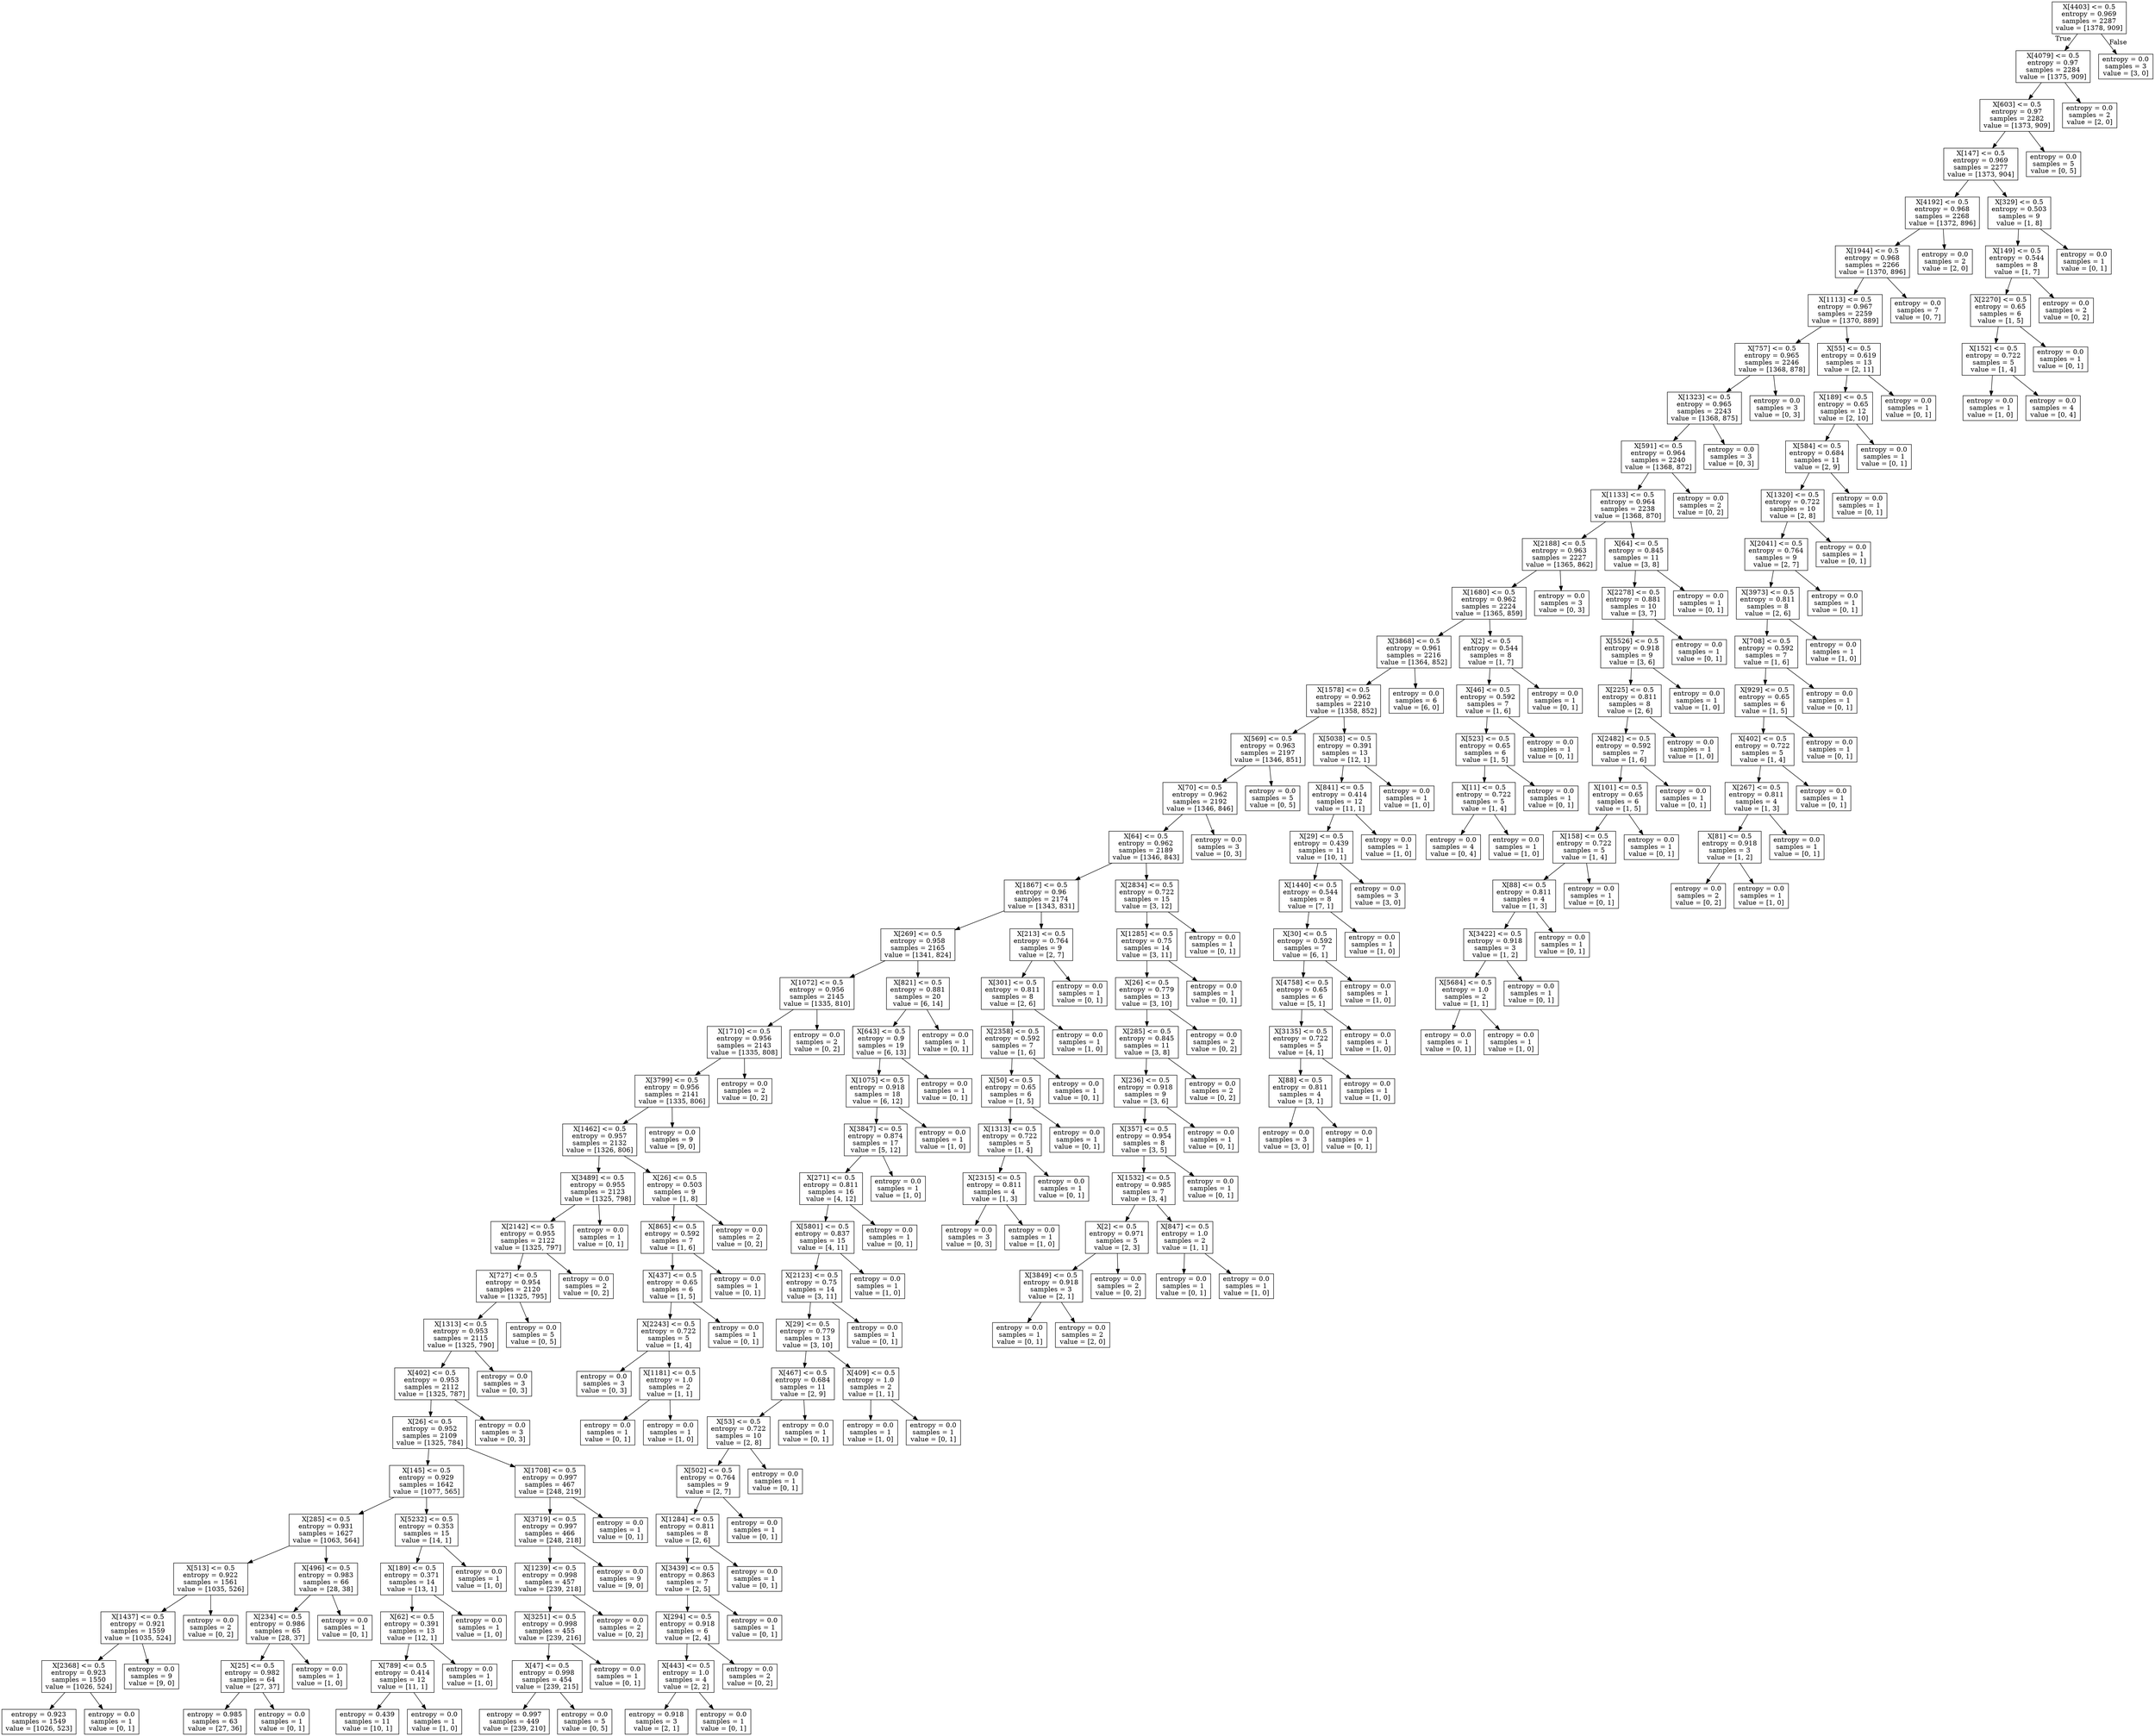 digraph Tree {
node [shape=box] ;
0 [label="X[4403] <= 0.5\nentropy = 0.969\nsamples = 2287\nvalue = [1378, 909]"] ;
1 [label="X[4079] <= 0.5\nentropy = 0.97\nsamples = 2284\nvalue = [1375, 909]"] ;
0 -> 1 [labeldistance=2.5, labelangle=45, headlabel="True"] ;
2 [label="X[603] <= 0.5\nentropy = 0.97\nsamples = 2282\nvalue = [1373, 909]"] ;
1 -> 2 ;
3 [label="X[147] <= 0.5\nentropy = 0.969\nsamples = 2277\nvalue = [1373, 904]"] ;
2 -> 3 ;
4 [label="X[4192] <= 0.5\nentropy = 0.968\nsamples = 2268\nvalue = [1372, 896]"] ;
3 -> 4 ;
5 [label="X[1944] <= 0.5\nentropy = 0.968\nsamples = 2266\nvalue = [1370, 896]"] ;
4 -> 5 ;
6 [label="X[1113] <= 0.5\nentropy = 0.967\nsamples = 2259\nvalue = [1370, 889]"] ;
5 -> 6 ;
7 [label="X[757] <= 0.5\nentropy = 0.965\nsamples = 2246\nvalue = [1368, 878]"] ;
6 -> 7 ;
8 [label="X[1323] <= 0.5\nentropy = 0.965\nsamples = 2243\nvalue = [1368, 875]"] ;
7 -> 8 ;
9 [label="X[591] <= 0.5\nentropy = 0.964\nsamples = 2240\nvalue = [1368, 872]"] ;
8 -> 9 ;
10 [label="X[1133] <= 0.5\nentropy = 0.964\nsamples = 2238\nvalue = [1368, 870]"] ;
9 -> 10 ;
11 [label="X[2188] <= 0.5\nentropy = 0.963\nsamples = 2227\nvalue = [1365, 862]"] ;
10 -> 11 ;
12 [label="X[1680] <= 0.5\nentropy = 0.962\nsamples = 2224\nvalue = [1365, 859]"] ;
11 -> 12 ;
13 [label="X[3868] <= 0.5\nentropy = 0.961\nsamples = 2216\nvalue = [1364, 852]"] ;
12 -> 13 ;
14 [label="X[1578] <= 0.5\nentropy = 0.962\nsamples = 2210\nvalue = [1358, 852]"] ;
13 -> 14 ;
15 [label="X[569] <= 0.5\nentropy = 0.963\nsamples = 2197\nvalue = [1346, 851]"] ;
14 -> 15 ;
16 [label="X[70] <= 0.5\nentropy = 0.962\nsamples = 2192\nvalue = [1346, 846]"] ;
15 -> 16 ;
17 [label="X[64] <= 0.5\nentropy = 0.962\nsamples = 2189\nvalue = [1346, 843]"] ;
16 -> 17 ;
18 [label="X[1867] <= 0.5\nentropy = 0.96\nsamples = 2174\nvalue = [1343, 831]"] ;
17 -> 18 ;
19 [label="X[269] <= 0.5\nentropy = 0.958\nsamples = 2165\nvalue = [1341, 824]"] ;
18 -> 19 ;
20 [label="X[1072] <= 0.5\nentropy = 0.956\nsamples = 2145\nvalue = [1335, 810]"] ;
19 -> 20 ;
21 [label="X[1710] <= 0.5\nentropy = 0.956\nsamples = 2143\nvalue = [1335, 808]"] ;
20 -> 21 ;
22 [label="X[3799] <= 0.5\nentropy = 0.956\nsamples = 2141\nvalue = [1335, 806]"] ;
21 -> 22 ;
23 [label="X[1462] <= 0.5\nentropy = 0.957\nsamples = 2132\nvalue = [1326, 806]"] ;
22 -> 23 ;
24 [label="X[3489] <= 0.5\nentropy = 0.955\nsamples = 2123\nvalue = [1325, 798]"] ;
23 -> 24 ;
25 [label="X[2142] <= 0.5\nentropy = 0.955\nsamples = 2122\nvalue = [1325, 797]"] ;
24 -> 25 ;
26 [label="X[727] <= 0.5\nentropy = 0.954\nsamples = 2120\nvalue = [1325, 795]"] ;
25 -> 26 ;
27 [label="X[1313] <= 0.5\nentropy = 0.953\nsamples = 2115\nvalue = [1325, 790]"] ;
26 -> 27 ;
28 [label="X[402] <= 0.5\nentropy = 0.953\nsamples = 2112\nvalue = [1325, 787]"] ;
27 -> 28 ;
29 [label="X[26] <= 0.5\nentropy = 0.952\nsamples = 2109\nvalue = [1325, 784]"] ;
28 -> 29 ;
30 [label="X[145] <= 0.5\nentropy = 0.929\nsamples = 1642\nvalue = [1077, 565]"] ;
29 -> 30 ;
31 [label="X[285] <= 0.5\nentropy = 0.931\nsamples = 1627\nvalue = [1063, 564]"] ;
30 -> 31 ;
32 [label="X[513] <= 0.5\nentropy = 0.922\nsamples = 1561\nvalue = [1035, 526]"] ;
31 -> 32 ;
33 [label="X[1437] <= 0.5\nentropy = 0.921\nsamples = 1559\nvalue = [1035, 524]"] ;
32 -> 33 ;
34 [label="X[2368] <= 0.5\nentropy = 0.923\nsamples = 1550\nvalue = [1026, 524]"] ;
33 -> 34 ;
35 [label="entropy = 0.923\nsamples = 1549\nvalue = [1026, 523]"] ;
34 -> 35 ;
36 [label="entropy = 0.0\nsamples = 1\nvalue = [0, 1]"] ;
34 -> 36 ;
37 [label="entropy = 0.0\nsamples = 9\nvalue = [9, 0]"] ;
33 -> 37 ;
38 [label="entropy = 0.0\nsamples = 2\nvalue = [0, 2]"] ;
32 -> 38 ;
39 [label="X[496] <= 0.5\nentropy = 0.983\nsamples = 66\nvalue = [28, 38]"] ;
31 -> 39 ;
40 [label="X[234] <= 0.5\nentropy = 0.986\nsamples = 65\nvalue = [28, 37]"] ;
39 -> 40 ;
41 [label="X[25] <= 0.5\nentropy = 0.982\nsamples = 64\nvalue = [27, 37]"] ;
40 -> 41 ;
42 [label="entropy = 0.985\nsamples = 63\nvalue = [27, 36]"] ;
41 -> 42 ;
43 [label="entropy = 0.0\nsamples = 1\nvalue = [0, 1]"] ;
41 -> 43 ;
44 [label="entropy = 0.0\nsamples = 1\nvalue = [1, 0]"] ;
40 -> 44 ;
45 [label="entropy = 0.0\nsamples = 1\nvalue = [0, 1]"] ;
39 -> 45 ;
46 [label="X[5232] <= 0.5\nentropy = 0.353\nsamples = 15\nvalue = [14, 1]"] ;
30 -> 46 ;
47 [label="X[189] <= 0.5\nentropy = 0.371\nsamples = 14\nvalue = [13, 1]"] ;
46 -> 47 ;
48 [label="X[62] <= 0.5\nentropy = 0.391\nsamples = 13\nvalue = [12, 1]"] ;
47 -> 48 ;
49 [label="X[789] <= 0.5\nentropy = 0.414\nsamples = 12\nvalue = [11, 1]"] ;
48 -> 49 ;
50 [label="entropy = 0.439\nsamples = 11\nvalue = [10, 1]"] ;
49 -> 50 ;
51 [label="entropy = 0.0\nsamples = 1\nvalue = [1, 0]"] ;
49 -> 51 ;
52 [label="entropy = 0.0\nsamples = 1\nvalue = [1, 0]"] ;
48 -> 52 ;
53 [label="entropy = 0.0\nsamples = 1\nvalue = [1, 0]"] ;
47 -> 53 ;
54 [label="entropy = 0.0\nsamples = 1\nvalue = [1, 0]"] ;
46 -> 54 ;
55 [label="X[1708] <= 0.5\nentropy = 0.997\nsamples = 467\nvalue = [248, 219]"] ;
29 -> 55 ;
56 [label="X[3719] <= 0.5\nentropy = 0.997\nsamples = 466\nvalue = [248, 218]"] ;
55 -> 56 ;
57 [label="X[1239] <= 0.5\nentropy = 0.998\nsamples = 457\nvalue = [239, 218]"] ;
56 -> 57 ;
58 [label="X[3251] <= 0.5\nentropy = 0.998\nsamples = 455\nvalue = [239, 216]"] ;
57 -> 58 ;
59 [label="X[47] <= 0.5\nentropy = 0.998\nsamples = 454\nvalue = [239, 215]"] ;
58 -> 59 ;
60 [label="entropy = 0.997\nsamples = 449\nvalue = [239, 210]"] ;
59 -> 60 ;
61 [label="entropy = 0.0\nsamples = 5\nvalue = [0, 5]"] ;
59 -> 61 ;
62 [label="entropy = 0.0\nsamples = 1\nvalue = [0, 1]"] ;
58 -> 62 ;
63 [label="entropy = 0.0\nsamples = 2\nvalue = [0, 2]"] ;
57 -> 63 ;
64 [label="entropy = 0.0\nsamples = 9\nvalue = [9, 0]"] ;
56 -> 64 ;
65 [label="entropy = 0.0\nsamples = 1\nvalue = [0, 1]"] ;
55 -> 65 ;
66 [label="entropy = 0.0\nsamples = 3\nvalue = [0, 3]"] ;
28 -> 66 ;
67 [label="entropy = 0.0\nsamples = 3\nvalue = [0, 3]"] ;
27 -> 67 ;
68 [label="entropy = 0.0\nsamples = 5\nvalue = [0, 5]"] ;
26 -> 68 ;
69 [label="entropy = 0.0\nsamples = 2\nvalue = [0, 2]"] ;
25 -> 69 ;
70 [label="entropy = 0.0\nsamples = 1\nvalue = [0, 1]"] ;
24 -> 70 ;
71 [label="X[26] <= 0.5\nentropy = 0.503\nsamples = 9\nvalue = [1, 8]"] ;
23 -> 71 ;
72 [label="X[865] <= 0.5\nentropy = 0.592\nsamples = 7\nvalue = [1, 6]"] ;
71 -> 72 ;
73 [label="X[437] <= 0.5\nentropy = 0.65\nsamples = 6\nvalue = [1, 5]"] ;
72 -> 73 ;
74 [label="X[2243] <= 0.5\nentropy = 0.722\nsamples = 5\nvalue = [1, 4]"] ;
73 -> 74 ;
75 [label="entropy = 0.0\nsamples = 3\nvalue = [0, 3]"] ;
74 -> 75 ;
76 [label="X[1181] <= 0.5\nentropy = 1.0\nsamples = 2\nvalue = [1, 1]"] ;
74 -> 76 ;
77 [label="entropy = 0.0\nsamples = 1\nvalue = [0, 1]"] ;
76 -> 77 ;
78 [label="entropy = 0.0\nsamples = 1\nvalue = [1, 0]"] ;
76 -> 78 ;
79 [label="entropy = 0.0\nsamples = 1\nvalue = [0, 1]"] ;
73 -> 79 ;
80 [label="entropy = 0.0\nsamples = 1\nvalue = [0, 1]"] ;
72 -> 80 ;
81 [label="entropy = 0.0\nsamples = 2\nvalue = [0, 2]"] ;
71 -> 81 ;
82 [label="entropy = 0.0\nsamples = 9\nvalue = [9, 0]"] ;
22 -> 82 ;
83 [label="entropy = 0.0\nsamples = 2\nvalue = [0, 2]"] ;
21 -> 83 ;
84 [label="entropy = 0.0\nsamples = 2\nvalue = [0, 2]"] ;
20 -> 84 ;
85 [label="X[821] <= 0.5\nentropy = 0.881\nsamples = 20\nvalue = [6, 14]"] ;
19 -> 85 ;
86 [label="X[643] <= 0.5\nentropy = 0.9\nsamples = 19\nvalue = [6, 13]"] ;
85 -> 86 ;
87 [label="X[1075] <= 0.5\nentropy = 0.918\nsamples = 18\nvalue = [6, 12]"] ;
86 -> 87 ;
88 [label="X[3847] <= 0.5\nentropy = 0.874\nsamples = 17\nvalue = [5, 12]"] ;
87 -> 88 ;
89 [label="X[271] <= 0.5\nentropy = 0.811\nsamples = 16\nvalue = [4, 12]"] ;
88 -> 89 ;
90 [label="X[5801] <= 0.5\nentropy = 0.837\nsamples = 15\nvalue = [4, 11]"] ;
89 -> 90 ;
91 [label="X[2123] <= 0.5\nentropy = 0.75\nsamples = 14\nvalue = [3, 11]"] ;
90 -> 91 ;
92 [label="X[29] <= 0.5\nentropy = 0.779\nsamples = 13\nvalue = [3, 10]"] ;
91 -> 92 ;
93 [label="X[467] <= 0.5\nentropy = 0.684\nsamples = 11\nvalue = [2, 9]"] ;
92 -> 93 ;
94 [label="X[53] <= 0.5\nentropy = 0.722\nsamples = 10\nvalue = [2, 8]"] ;
93 -> 94 ;
95 [label="X[502] <= 0.5\nentropy = 0.764\nsamples = 9\nvalue = [2, 7]"] ;
94 -> 95 ;
96 [label="X[1284] <= 0.5\nentropy = 0.811\nsamples = 8\nvalue = [2, 6]"] ;
95 -> 96 ;
97 [label="X[3439] <= 0.5\nentropy = 0.863\nsamples = 7\nvalue = [2, 5]"] ;
96 -> 97 ;
98 [label="X[294] <= 0.5\nentropy = 0.918\nsamples = 6\nvalue = [2, 4]"] ;
97 -> 98 ;
99 [label="X[443] <= 0.5\nentropy = 1.0\nsamples = 4\nvalue = [2, 2]"] ;
98 -> 99 ;
100 [label="entropy = 0.918\nsamples = 3\nvalue = [2, 1]"] ;
99 -> 100 ;
101 [label="entropy = 0.0\nsamples = 1\nvalue = [0, 1]"] ;
99 -> 101 ;
102 [label="entropy = 0.0\nsamples = 2\nvalue = [0, 2]"] ;
98 -> 102 ;
103 [label="entropy = 0.0\nsamples = 1\nvalue = [0, 1]"] ;
97 -> 103 ;
104 [label="entropy = 0.0\nsamples = 1\nvalue = [0, 1]"] ;
96 -> 104 ;
105 [label="entropy = 0.0\nsamples = 1\nvalue = [0, 1]"] ;
95 -> 105 ;
106 [label="entropy = 0.0\nsamples = 1\nvalue = [0, 1]"] ;
94 -> 106 ;
107 [label="entropy = 0.0\nsamples = 1\nvalue = [0, 1]"] ;
93 -> 107 ;
108 [label="X[409] <= 0.5\nentropy = 1.0\nsamples = 2\nvalue = [1, 1]"] ;
92 -> 108 ;
109 [label="entropy = 0.0\nsamples = 1\nvalue = [1, 0]"] ;
108 -> 109 ;
110 [label="entropy = 0.0\nsamples = 1\nvalue = [0, 1]"] ;
108 -> 110 ;
111 [label="entropy = 0.0\nsamples = 1\nvalue = [0, 1]"] ;
91 -> 111 ;
112 [label="entropy = 0.0\nsamples = 1\nvalue = [1, 0]"] ;
90 -> 112 ;
113 [label="entropy = 0.0\nsamples = 1\nvalue = [0, 1]"] ;
89 -> 113 ;
114 [label="entropy = 0.0\nsamples = 1\nvalue = [1, 0]"] ;
88 -> 114 ;
115 [label="entropy = 0.0\nsamples = 1\nvalue = [1, 0]"] ;
87 -> 115 ;
116 [label="entropy = 0.0\nsamples = 1\nvalue = [0, 1]"] ;
86 -> 116 ;
117 [label="entropy = 0.0\nsamples = 1\nvalue = [0, 1]"] ;
85 -> 117 ;
118 [label="X[213] <= 0.5\nentropy = 0.764\nsamples = 9\nvalue = [2, 7]"] ;
18 -> 118 ;
119 [label="X[301] <= 0.5\nentropy = 0.811\nsamples = 8\nvalue = [2, 6]"] ;
118 -> 119 ;
120 [label="X[2358] <= 0.5\nentropy = 0.592\nsamples = 7\nvalue = [1, 6]"] ;
119 -> 120 ;
121 [label="X[50] <= 0.5\nentropy = 0.65\nsamples = 6\nvalue = [1, 5]"] ;
120 -> 121 ;
122 [label="X[1313] <= 0.5\nentropy = 0.722\nsamples = 5\nvalue = [1, 4]"] ;
121 -> 122 ;
123 [label="X[2315] <= 0.5\nentropy = 0.811\nsamples = 4\nvalue = [1, 3]"] ;
122 -> 123 ;
124 [label="entropy = 0.0\nsamples = 3\nvalue = [0, 3]"] ;
123 -> 124 ;
125 [label="entropy = 0.0\nsamples = 1\nvalue = [1, 0]"] ;
123 -> 125 ;
126 [label="entropy = 0.0\nsamples = 1\nvalue = [0, 1]"] ;
122 -> 126 ;
127 [label="entropy = 0.0\nsamples = 1\nvalue = [0, 1]"] ;
121 -> 127 ;
128 [label="entropy = 0.0\nsamples = 1\nvalue = [0, 1]"] ;
120 -> 128 ;
129 [label="entropy = 0.0\nsamples = 1\nvalue = [1, 0]"] ;
119 -> 129 ;
130 [label="entropy = 0.0\nsamples = 1\nvalue = [0, 1]"] ;
118 -> 130 ;
131 [label="X[2834] <= 0.5\nentropy = 0.722\nsamples = 15\nvalue = [3, 12]"] ;
17 -> 131 ;
132 [label="X[1285] <= 0.5\nentropy = 0.75\nsamples = 14\nvalue = [3, 11]"] ;
131 -> 132 ;
133 [label="X[26] <= 0.5\nentropy = 0.779\nsamples = 13\nvalue = [3, 10]"] ;
132 -> 133 ;
134 [label="X[285] <= 0.5\nentropy = 0.845\nsamples = 11\nvalue = [3, 8]"] ;
133 -> 134 ;
135 [label="X[236] <= 0.5\nentropy = 0.918\nsamples = 9\nvalue = [3, 6]"] ;
134 -> 135 ;
136 [label="X[357] <= 0.5\nentropy = 0.954\nsamples = 8\nvalue = [3, 5]"] ;
135 -> 136 ;
137 [label="X[1532] <= 0.5\nentropy = 0.985\nsamples = 7\nvalue = [3, 4]"] ;
136 -> 137 ;
138 [label="X[2] <= 0.5\nentropy = 0.971\nsamples = 5\nvalue = [2, 3]"] ;
137 -> 138 ;
139 [label="X[3849] <= 0.5\nentropy = 0.918\nsamples = 3\nvalue = [2, 1]"] ;
138 -> 139 ;
140 [label="entropy = 0.0\nsamples = 1\nvalue = [0, 1]"] ;
139 -> 140 ;
141 [label="entropy = 0.0\nsamples = 2\nvalue = [2, 0]"] ;
139 -> 141 ;
142 [label="entropy = 0.0\nsamples = 2\nvalue = [0, 2]"] ;
138 -> 142 ;
143 [label="X[847] <= 0.5\nentropy = 1.0\nsamples = 2\nvalue = [1, 1]"] ;
137 -> 143 ;
144 [label="entropy = 0.0\nsamples = 1\nvalue = [0, 1]"] ;
143 -> 144 ;
145 [label="entropy = 0.0\nsamples = 1\nvalue = [1, 0]"] ;
143 -> 145 ;
146 [label="entropy = 0.0\nsamples = 1\nvalue = [0, 1]"] ;
136 -> 146 ;
147 [label="entropy = 0.0\nsamples = 1\nvalue = [0, 1]"] ;
135 -> 147 ;
148 [label="entropy = 0.0\nsamples = 2\nvalue = [0, 2]"] ;
134 -> 148 ;
149 [label="entropy = 0.0\nsamples = 2\nvalue = [0, 2]"] ;
133 -> 149 ;
150 [label="entropy = 0.0\nsamples = 1\nvalue = [0, 1]"] ;
132 -> 150 ;
151 [label="entropy = 0.0\nsamples = 1\nvalue = [0, 1]"] ;
131 -> 151 ;
152 [label="entropy = 0.0\nsamples = 3\nvalue = [0, 3]"] ;
16 -> 152 ;
153 [label="entropy = 0.0\nsamples = 5\nvalue = [0, 5]"] ;
15 -> 153 ;
154 [label="X[5038] <= 0.5\nentropy = 0.391\nsamples = 13\nvalue = [12, 1]"] ;
14 -> 154 ;
155 [label="X[841] <= 0.5\nentropy = 0.414\nsamples = 12\nvalue = [11, 1]"] ;
154 -> 155 ;
156 [label="X[29] <= 0.5\nentropy = 0.439\nsamples = 11\nvalue = [10, 1]"] ;
155 -> 156 ;
157 [label="X[1440] <= 0.5\nentropy = 0.544\nsamples = 8\nvalue = [7, 1]"] ;
156 -> 157 ;
158 [label="X[30] <= 0.5\nentropy = 0.592\nsamples = 7\nvalue = [6, 1]"] ;
157 -> 158 ;
159 [label="X[4758] <= 0.5\nentropy = 0.65\nsamples = 6\nvalue = [5, 1]"] ;
158 -> 159 ;
160 [label="X[3135] <= 0.5\nentropy = 0.722\nsamples = 5\nvalue = [4, 1]"] ;
159 -> 160 ;
161 [label="X[88] <= 0.5\nentropy = 0.811\nsamples = 4\nvalue = [3, 1]"] ;
160 -> 161 ;
162 [label="entropy = 0.0\nsamples = 3\nvalue = [3, 0]"] ;
161 -> 162 ;
163 [label="entropy = 0.0\nsamples = 1\nvalue = [0, 1]"] ;
161 -> 163 ;
164 [label="entropy = 0.0\nsamples = 1\nvalue = [1, 0]"] ;
160 -> 164 ;
165 [label="entropy = 0.0\nsamples = 1\nvalue = [1, 0]"] ;
159 -> 165 ;
166 [label="entropy = 0.0\nsamples = 1\nvalue = [1, 0]"] ;
158 -> 166 ;
167 [label="entropy = 0.0\nsamples = 1\nvalue = [1, 0]"] ;
157 -> 167 ;
168 [label="entropy = 0.0\nsamples = 3\nvalue = [3, 0]"] ;
156 -> 168 ;
169 [label="entropy = 0.0\nsamples = 1\nvalue = [1, 0]"] ;
155 -> 169 ;
170 [label="entropy = 0.0\nsamples = 1\nvalue = [1, 0]"] ;
154 -> 170 ;
171 [label="entropy = 0.0\nsamples = 6\nvalue = [6, 0]"] ;
13 -> 171 ;
172 [label="X[2] <= 0.5\nentropy = 0.544\nsamples = 8\nvalue = [1, 7]"] ;
12 -> 172 ;
173 [label="X[46] <= 0.5\nentropy = 0.592\nsamples = 7\nvalue = [1, 6]"] ;
172 -> 173 ;
174 [label="X[523] <= 0.5\nentropy = 0.65\nsamples = 6\nvalue = [1, 5]"] ;
173 -> 174 ;
175 [label="X[11] <= 0.5\nentropy = 0.722\nsamples = 5\nvalue = [1, 4]"] ;
174 -> 175 ;
176 [label="entropy = 0.0\nsamples = 4\nvalue = [0, 4]"] ;
175 -> 176 ;
177 [label="entropy = 0.0\nsamples = 1\nvalue = [1, 0]"] ;
175 -> 177 ;
178 [label="entropy = 0.0\nsamples = 1\nvalue = [0, 1]"] ;
174 -> 178 ;
179 [label="entropy = 0.0\nsamples = 1\nvalue = [0, 1]"] ;
173 -> 179 ;
180 [label="entropy = 0.0\nsamples = 1\nvalue = [0, 1]"] ;
172 -> 180 ;
181 [label="entropy = 0.0\nsamples = 3\nvalue = [0, 3]"] ;
11 -> 181 ;
182 [label="X[64] <= 0.5\nentropy = 0.845\nsamples = 11\nvalue = [3, 8]"] ;
10 -> 182 ;
183 [label="X[2278] <= 0.5\nentropy = 0.881\nsamples = 10\nvalue = [3, 7]"] ;
182 -> 183 ;
184 [label="X[5526] <= 0.5\nentropy = 0.918\nsamples = 9\nvalue = [3, 6]"] ;
183 -> 184 ;
185 [label="X[225] <= 0.5\nentropy = 0.811\nsamples = 8\nvalue = [2, 6]"] ;
184 -> 185 ;
186 [label="X[2482] <= 0.5\nentropy = 0.592\nsamples = 7\nvalue = [1, 6]"] ;
185 -> 186 ;
187 [label="X[101] <= 0.5\nentropy = 0.65\nsamples = 6\nvalue = [1, 5]"] ;
186 -> 187 ;
188 [label="X[158] <= 0.5\nentropy = 0.722\nsamples = 5\nvalue = [1, 4]"] ;
187 -> 188 ;
189 [label="X[88] <= 0.5\nentropy = 0.811\nsamples = 4\nvalue = [1, 3]"] ;
188 -> 189 ;
190 [label="X[3422] <= 0.5\nentropy = 0.918\nsamples = 3\nvalue = [1, 2]"] ;
189 -> 190 ;
191 [label="X[5684] <= 0.5\nentropy = 1.0\nsamples = 2\nvalue = [1, 1]"] ;
190 -> 191 ;
192 [label="entropy = 0.0\nsamples = 1\nvalue = [0, 1]"] ;
191 -> 192 ;
193 [label="entropy = 0.0\nsamples = 1\nvalue = [1, 0]"] ;
191 -> 193 ;
194 [label="entropy = 0.0\nsamples = 1\nvalue = [0, 1]"] ;
190 -> 194 ;
195 [label="entropy = 0.0\nsamples = 1\nvalue = [0, 1]"] ;
189 -> 195 ;
196 [label="entropy = 0.0\nsamples = 1\nvalue = [0, 1]"] ;
188 -> 196 ;
197 [label="entropy = 0.0\nsamples = 1\nvalue = [0, 1]"] ;
187 -> 197 ;
198 [label="entropy = 0.0\nsamples = 1\nvalue = [0, 1]"] ;
186 -> 198 ;
199 [label="entropy = 0.0\nsamples = 1\nvalue = [1, 0]"] ;
185 -> 199 ;
200 [label="entropy = 0.0\nsamples = 1\nvalue = [1, 0]"] ;
184 -> 200 ;
201 [label="entropy = 0.0\nsamples = 1\nvalue = [0, 1]"] ;
183 -> 201 ;
202 [label="entropy = 0.0\nsamples = 1\nvalue = [0, 1]"] ;
182 -> 202 ;
203 [label="entropy = 0.0\nsamples = 2\nvalue = [0, 2]"] ;
9 -> 203 ;
204 [label="entropy = 0.0\nsamples = 3\nvalue = [0, 3]"] ;
8 -> 204 ;
205 [label="entropy = 0.0\nsamples = 3\nvalue = [0, 3]"] ;
7 -> 205 ;
206 [label="X[55] <= 0.5\nentropy = 0.619\nsamples = 13\nvalue = [2, 11]"] ;
6 -> 206 ;
207 [label="X[189] <= 0.5\nentropy = 0.65\nsamples = 12\nvalue = [2, 10]"] ;
206 -> 207 ;
208 [label="X[584] <= 0.5\nentropy = 0.684\nsamples = 11\nvalue = [2, 9]"] ;
207 -> 208 ;
209 [label="X[1320] <= 0.5\nentropy = 0.722\nsamples = 10\nvalue = [2, 8]"] ;
208 -> 209 ;
210 [label="X[2041] <= 0.5\nentropy = 0.764\nsamples = 9\nvalue = [2, 7]"] ;
209 -> 210 ;
211 [label="X[3973] <= 0.5\nentropy = 0.811\nsamples = 8\nvalue = [2, 6]"] ;
210 -> 211 ;
212 [label="X[708] <= 0.5\nentropy = 0.592\nsamples = 7\nvalue = [1, 6]"] ;
211 -> 212 ;
213 [label="X[929] <= 0.5\nentropy = 0.65\nsamples = 6\nvalue = [1, 5]"] ;
212 -> 213 ;
214 [label="X[402] <= 0.5\nentropy = 0.722\nsamples = 5\nvalue = [1, 4]"] ;
213 -> 214 ;
215 [label="X[267] <= 0.5\nentropy = 0.811\nsamples = 4\nvalue = [1, 3]"] ;
214 -> 215 ;
216 [label="X[81] <= 0.5\nentropy = 0.918\nsamples = 3\nvalue = [1, 2]"] ;
215 -> 216 ;
217 [label="entropy = 0.0\nsamples = 2\nvalue = [0, 2]"] ;
216 -> 217 ;
218 [label="entropy = 0.0\nsamples = 1\nvalue = [1, 0]"] ;
216 -> 218 ;
219 [label="entropy = 0.0\nsamples = 1\nvalue = [0, 1]"] ;
215 -> 219 ;
220 [label="entropy = 0.0\nsamples = 1\nvalue = [0, 1]"] ;
214 -> 220 ;
221 [label="entropy = 0.0\nsamples = 1\nvalue = [0, 1]"] ;
213 -> 221 ;
222 [label="entropy = 0.0\nsamples = 1\nvalue = [0, 1]"] ;
212 -> 222 ;
223 [label="entropy = 0.0\nsamples = 1\nvalue = [1, 0]"] ;
211 -> 223 ;
224 [label="entropy = 0.0\nsamples = 1\nvalue = [0, 1]"] ;
210 -> 224 ;
225 [label="entropy = 0.0\nsamples = 1\nvalue = [0, 1]"] ;
209 -> 225 ;
226 [label="entropy = 0.0\nsamples = 1\nvalue = [0, 1]"] ;
208 -> 226 ;
227 [label="entropy = 0.0\nsamples = 1\nvalue = [0, 1]"] ;
207 -> 227 ;
228 [label="entropy = 0.0\nsamples = 1\nvalue = [0, 1]"] ;
206 -> 228 ;
229 [label="entropy = 0.0\nsamples = 7\nvalue = [0, 7]"] ;
5 -> 229 ;
230 [label="entropy = 0.0\nsamples = 2\nvalue = [2, 0]"] ;
4 -> 230 ;
231 [label="X[329] <= 0.5\nentropy = 0.503\nsamples = 9\nvalue = [1, 8]"] ;
3 -> 231 ;
232 [label="X[149] <= 0.5\nentropy = 0.544\nsamples = 8\nvalue = [1, 7]"] ;
231 -> 232 ;
233 [label="X[2270] <= 0.5\nentropy = 0.65\nsamples = 6\nvalue = [1, 5]"] ;
232 -> 233 ;
234 [label="X[152] <= 0.5\nentropy = 0.722\nsamples = 5\nvalue = [1, 4]"] ;
233 -> 234 ;
235 [label="entropy = 0.0\nsamples = 1\nvalue = [1, 0]"] ;
234 -> 235 ;
236 [label="entropy = 0.0\nsamples = 4\nvalue = [0, 4]"] ;
234 -> 236 ;
237 [label="entropy = 0.0\nsamples = 1\nvalue = [0, 1]"] ;
233 -> 237 ;
238 [label="entropy = 0.0\nsamples = 2\nvalue = [0, 2]"] ;
232 -> 238 ;
239 [label="entropy = 0.0\nsamples = 1\nvalue = [0, 1]"] ;
231 -> 239 ;
240 [label="entropy = 0.0\nsamples = 5\nvalue = [0, 5]"] ;
2 -> 240 ;
241 [label="entropy = 0.0\nsamples = 2\nvalue = [2, 0]"] ;
1 -> 241 ;
242 [label="entropy = 0.0\nsamples = 3\nvalue = [3, 0]"] ;
0 -> 242 [labeldistance=2.5, labelangle=-45, headlabel="False"] ;
}